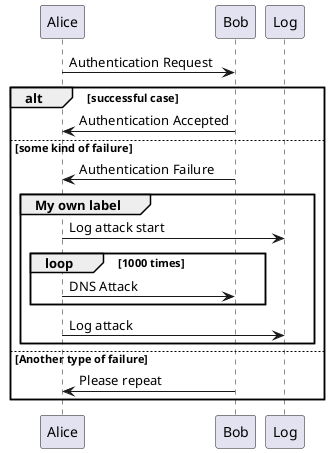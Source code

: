 
@startuml
Alice -> Bob: Authentication Request
alt successful case
    Bob -> Alice: Authentication Accepted
else some kind of failure
    Bob -> Alice: Authentication Failure 
    group My own label
    Alice -> Log : Log attack start 
    loop 1000 times
    Alice -> Bob: DNS Attack
end
    Alice -> Log: Log attack 
end
else Another type of failure
    Bob -> Alice: Please repeat
end 
@endum1